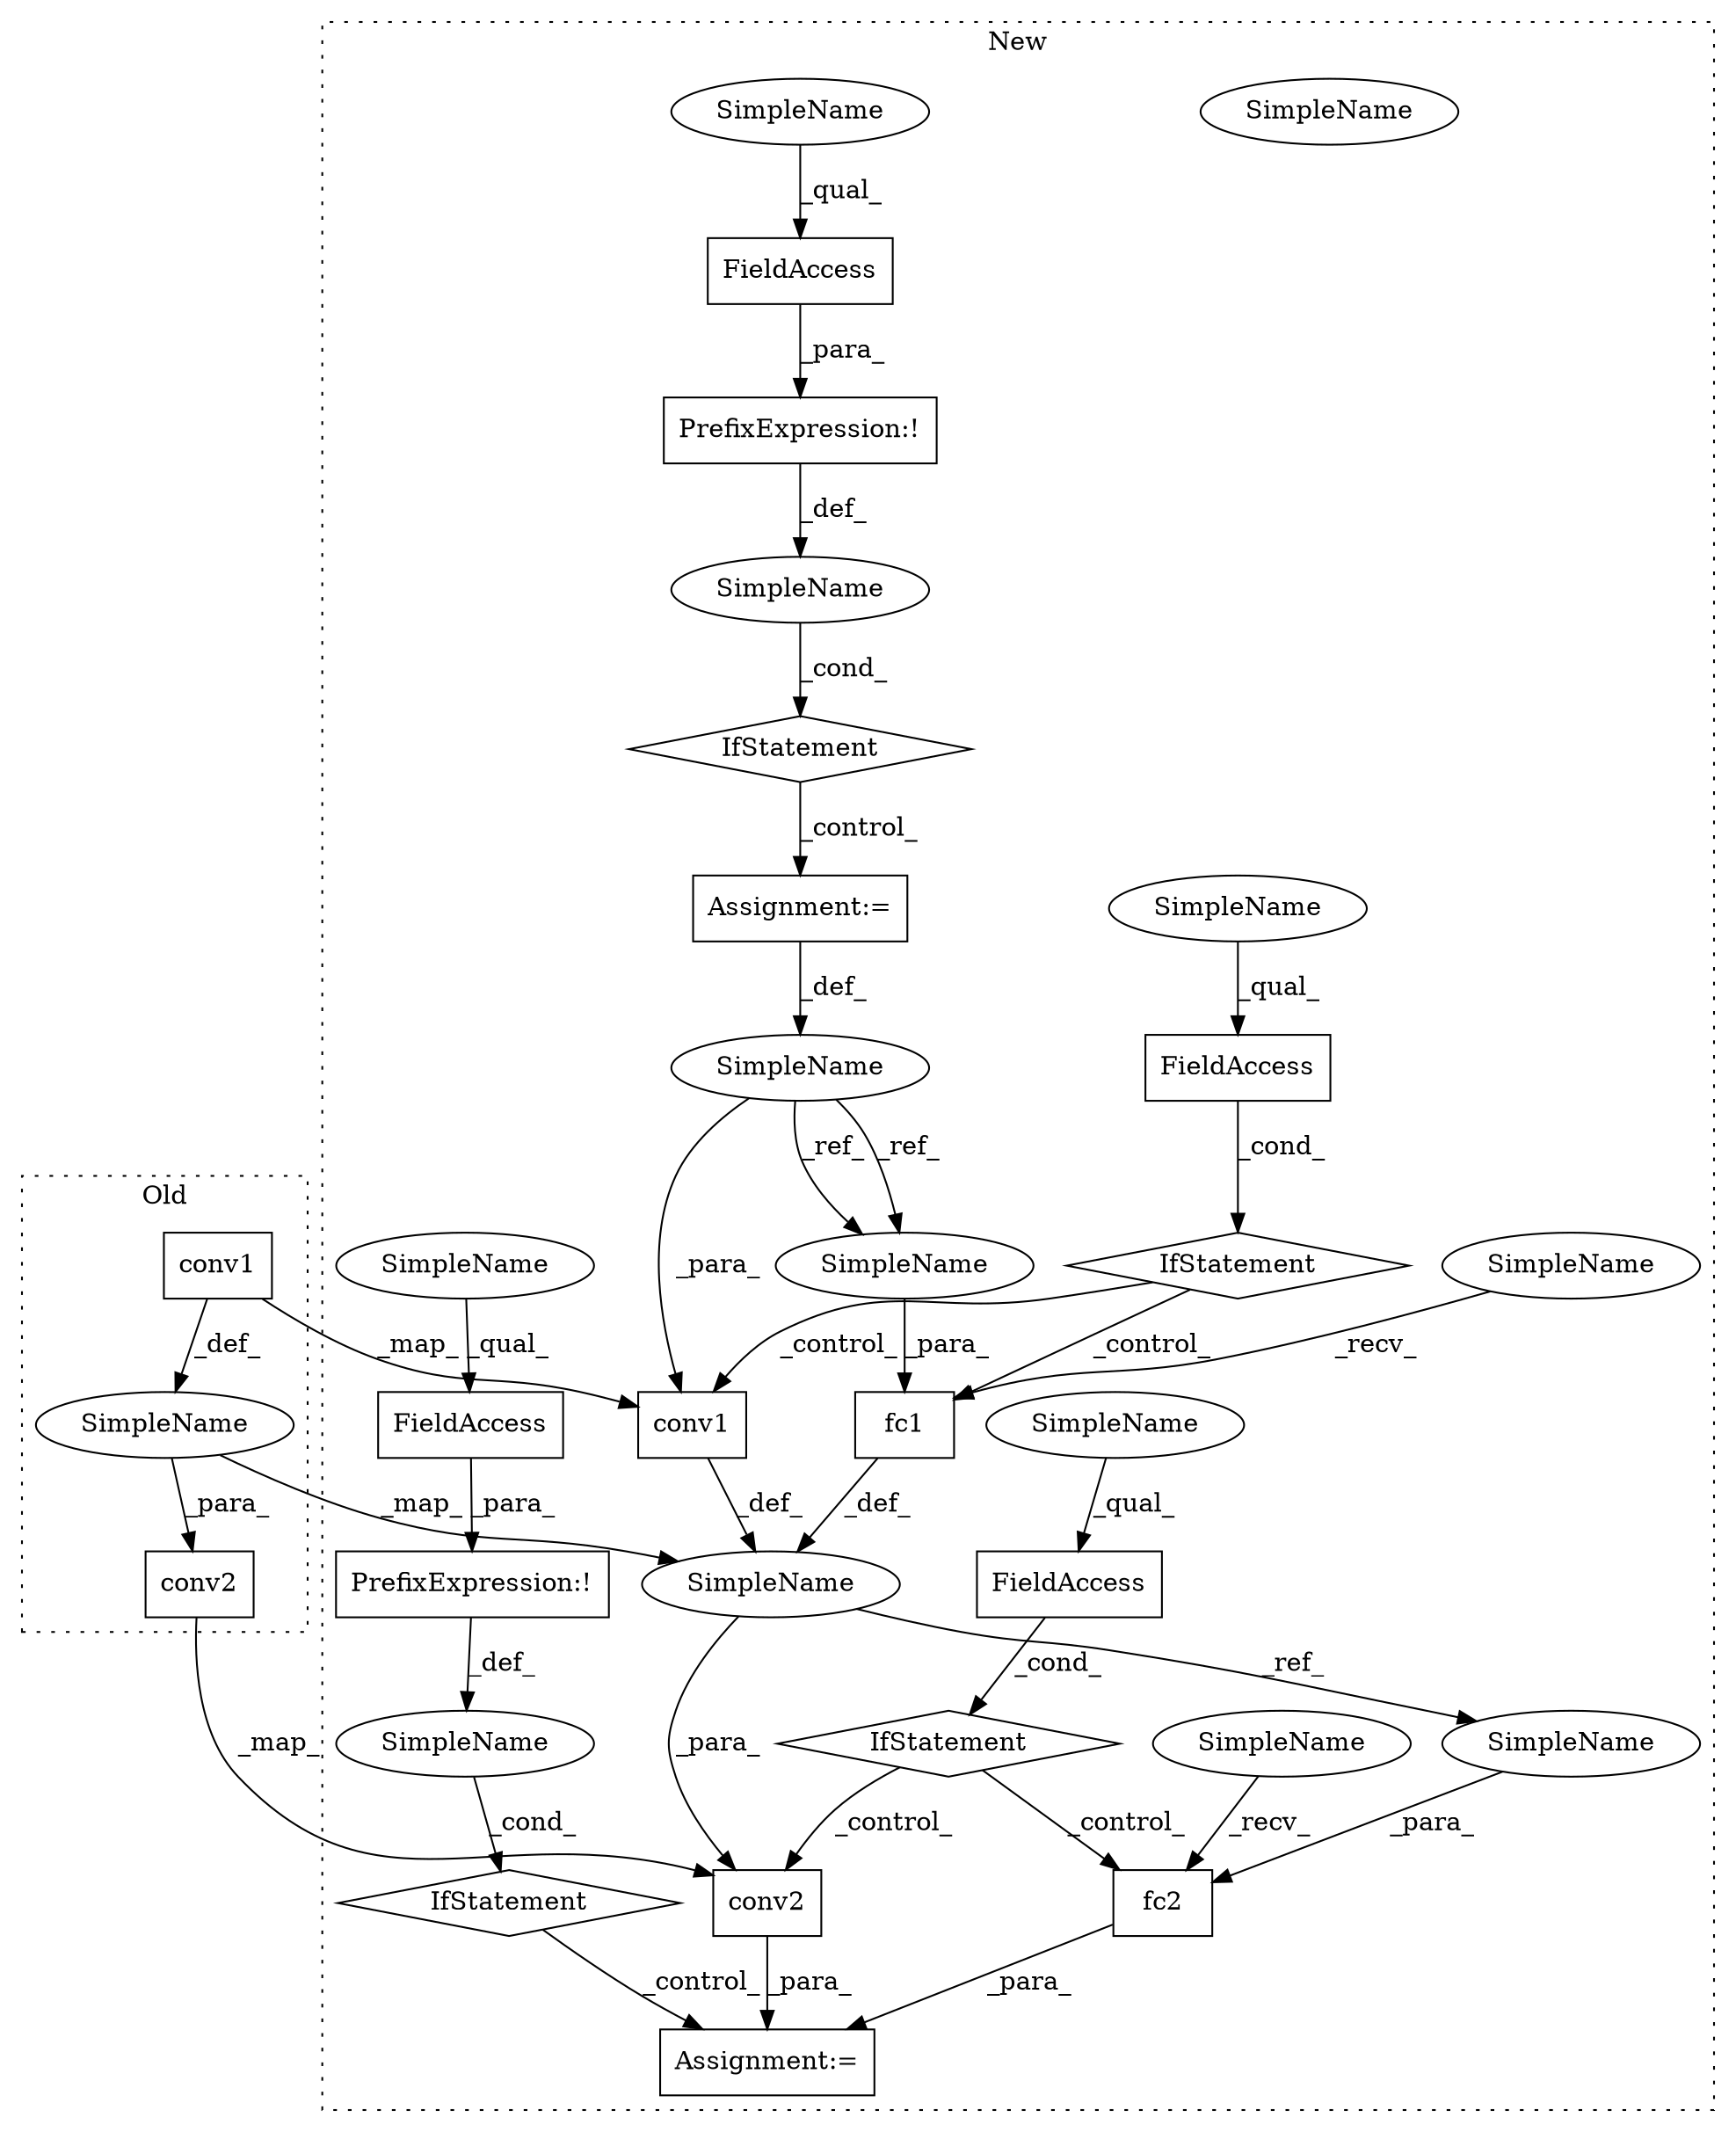 digraph G {
subgraph cluster0 {
1 [label="conv1" a="32" s="11120,11127" l="6,1" shape="box"];
3 [label="conv2" a="32" s="11162,11169" l="6,1" shape="box"];
8 [label="SimpleName" a="42" s="11134" l="1" shape="ellipse"];
label = "Old";
style="dotted";
}
subgraph cluster1 {
2 [label="conv1" a="32" s="11565,11572" l="6,1" shape="box"];
4 [label="conv2" a="32" s="11639,11646" l="6,1" shape="box"];
5 [label="Assignment:=" a="7" s="11720" l="1" shape="box"];
6 [label="fc2" a="32" s="11655,11660" l="4,1" shape="box"];
7 [label="SimpleName" a="42" s="11594" l="1" shape="ellipse"];
9 [label="SimpleName" a="42" s="11465" l="1" shape="ellipse"];
10 [label="fc1" a="32" s="11581,11586" l="4,1" shape="box"];
11 [label="PrefixExpression:!" a="38" s="11695" l="1" shape="box"];
12 [label="FieldAccess" a="22" s="11618" l="13" shape="box"];
13 [label="FieldAccess" a="22" s="11696" l="13" shape="box"];
14 [label="FieldAccess" a="22" s="11544" l="13" shape="box"];
15 [label="FieldAccess" a="22" s="11442" l="13" shape="box"];
16 [label="SimpleName" a="42" s="" l="" shape="ellipse"];
17 [label="IfStatement" a="25" s="11691,11709" l="4,2" shape="diamond"];
18 [label="PrefixExpression:!" a="38" s="11441" l="1" shape="box"];
19 [label="IfStatement" a="25" s="11557" l="3" shape="diamond"];
20 [label="IfStatement" a="25" s="11437,11455" l="4,2" shape="diamond"];
21 [label="SimpleName" a="42" s="" l="" shape="ellipse"];
22 [label="Assignment:=" a="7" s="11466" l="1" shape="box"];
23 [label="IfStatement" a="25" s="11631" l="3" shape="diamond"];
24 [label="SimpleName" a="42" s="11585" l="1" shape="ellipse"];
25 [label="SimpleName" a="42" s="11659" l="1" shape="ellipse"];
26 [label="SimpleName" a="42" s="11585" l="1" shape="ellipse"];
27 [label="SimpleName" a="42" s="11618" l="4" shape="ellipse"];
28 [label="SimpleName" a="42" s="11576" l="4" shape="ellipse"];
29 [label="SimpleName" a="42" s="11442" l="4" shape="ellipse"];
30 [label="SimpleName" a="42" s="11544" l="4" shape="ellipse"];
31 [label="SimpleName" a="42" s="11696" l="4" shape="ellipse"];
32 [label="SimpleName" a="42" s="11650" l="4" shape="ellipse"];
label = "New";
style="dotted";
}
1 -> 2 [label="_map_"];
1 -> 8 [label="_def_"];
2 -> 7 [label="_def_"];
3 -> 4 [label="_map_"];
4 -> 5 [label="_para_"];
6 -> 5 [label="_para_"];
7 -> 4 [label="_para_"];
7 -> 25 [label="_ref_"];
8 -> 7 [label="_map_"];
8 -> 3 [label="_para_"];
9 -> 26 [label="_ref_"];
9 -> 26 [label="_ref_"];
9 -> 2 [label="_para_"];
10 -> 7 [label="_def_"];
11 -> 16 [label="_def_"];
12 -> 23 [label="_cond_"];
13 -> 11 [label="_para_"];
14 -> 19 [label="_cond_"];
15 -> 18 [label="_para_"];
16 -> 17 [label="_cond_"];
17 -> 5 [label="_control_"];
18 -> 21 [label="_def_"];
19 -> 10 [label="_control_"];
19 -> 2 [label="_control_"];
20 -> 22 [label="_control_"];
21 -> 20 [label="_cond_"];
22 -> 9 [label="_def_"];
23 -> 6 [label="_control_"];
23 -> 4 [label="_control_"];
25 -> 6 [label="_para_"];
26 -> 10 [label="_para_"];
27 -> 12 [label="_qual_"];
28 -> 10 [label="_recv_"];
29 -> 15 [label="_qual_"];
30 -> 14 [label="_qual_"];
31 -> 13 [label="_qual_"];
32 -> 6 [label="_recv_"];
}